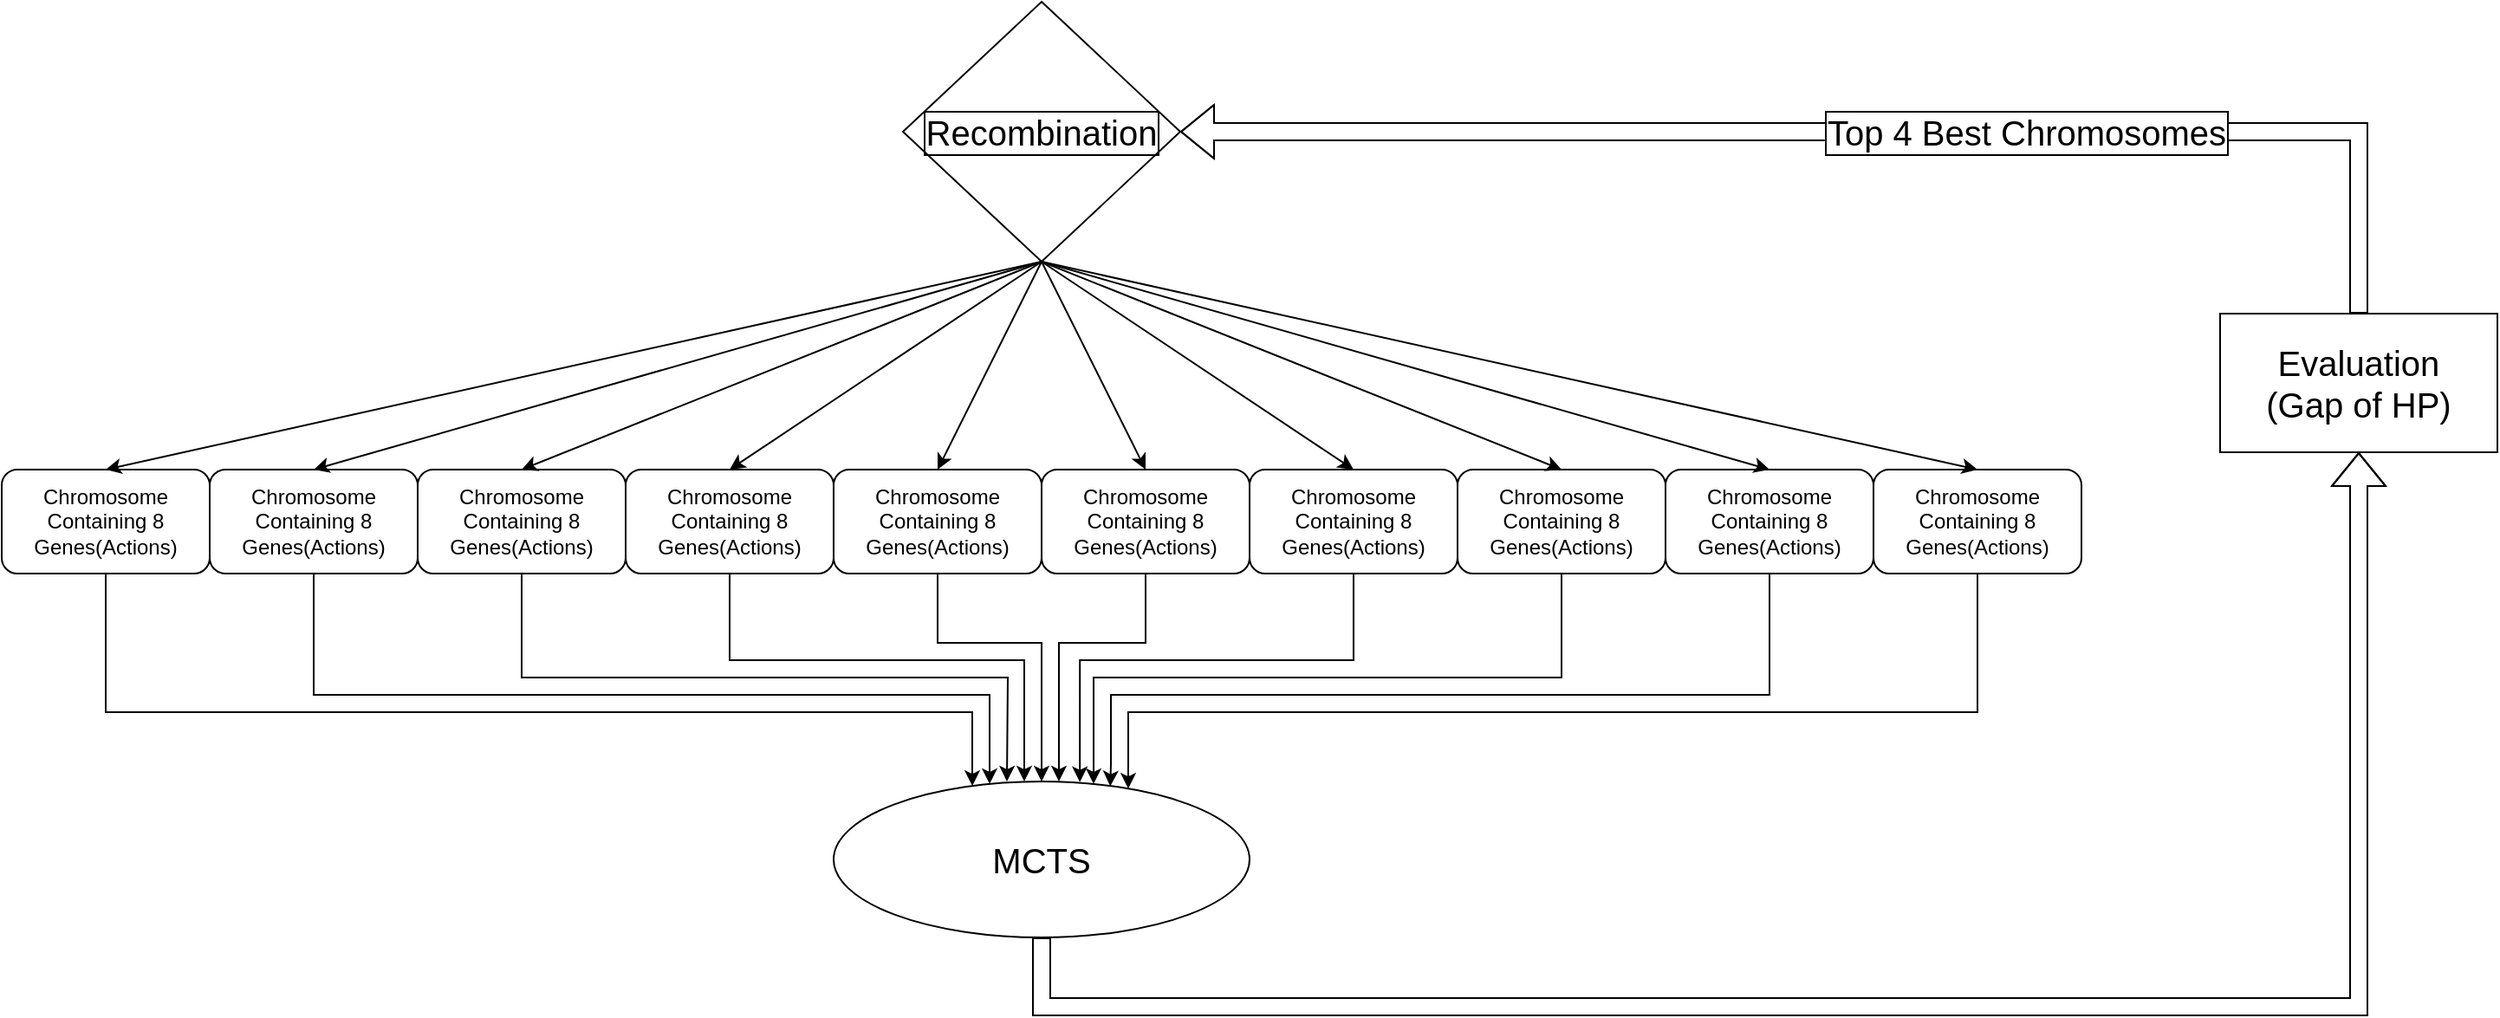 <mxfile version="18.0.6" type="github">
  <diagram id="JtNn5OIixKH10W8FJjkM" name="Page-1">
    <mxGraphModel dx="2062" dy="1122" grid="1" gridSize="10" guides="1" tooltips="1" connect="1" arrows="1" fold="1" page="1" pageScale="1" pageWidth="1100" pageHeight="850" math="0" shadow="0">
      <root>
        <mxCell id="0" />
        <mxCell id="1" parent="0" />
        <mxCell id="seV9uHc-NbIuf_6ZLmV2-3" value="Chromosome Containing 8 Genes(Actions)" style="rounded=1;whiteSpace=wrap;html=1;" vertex="1" parent="1">
          <mxGeometry x="320" y="410" width="120" height="60" as="geometry" />
        </mxCell>
        <mxCell id="seV9uHc-NbIuf_6ZLmV2-17" style="edgeStyle=orthogonalEdgeStyle;rounded=0;orthogonalLoop=1;jettySize=auto;html=1;exitX=0.5;exitY=1;exitDx=0;exitDy=0;" edge="1" parent="1" source="seV9uHc-NbIuf_6ZLmV2-4" target="seV9uHc-NbIuf_6ZLmV2-16">
          <mxGeometry relative="1" as="geometry">
            <Array as="points">
              <mxPoint x="260" y="550" />
              <mxPoint x="760" y="550" />
            </Array>
          </mxGeometry>
        </mxCell>
        <mxCell id="seV9uHc-NbIuf_6ZLmV2-4" value="Chromosome Containing 8 Genes(Actions)" style="rounded=1;whiteSpace=wrap;html=1;" vertex="1" parent="1">
          <mxGeometry x="200" y="410" width="120" height="60" as="geometry" />
        </mxCell>
        <mxCell id="seV9uHc-NbIuf_6ZLmV2-5" value="Chromosome Containing 8 Genes(Actions)" style="rounded=1;whiteSpace=wrap;html=1;" vertex="1" parent="1">
          <mxGeometry x="440" y="410" width="120" height="60" as="geometry" />
        </mxCell>
        <mxCell id="seV9uHc-NbIuf_6ZLmV2-6" value="Chromosome Containing 8 Genes(Actions)" style="rounded=1;whiteSpace=wrap;html=1;" vertex="1" parent="1">
          <mxGeometry x="560" y="410" width="120" height="60" as="geometry" />
        </mxCell>
        <mxCell id="seV9uHc-NbIuf_6ZLmV2-29" style="edgeStyle=orthogonalEdgeStyle;rounded=0;orthogonalLoop=1;jettySize=auto;html=1;exitX=0.5;exitY=1;exitDx=0;exitDy=0;" edge="1" parent="1" source="seV9uHc-NbIuf_6ZLmV2-7" target="seV9uHc-NbIuf_6ZLmV2-16">
          <mxGeometry relative="1" as="geometry">
            <Array as="points">
              <mxPoint x="1340" y="550" />
              <mxPoint x="850" y="550" />
            </Array>
          </mxGeometry>
        </mxCell>
        <mxCell id="seV9uHc-NbIuf_6ZLmV2-7" value="Chromosome Containing 8 Genes(Actions)" style="rounded=1;whiteSpace=wrap;html=1;" vertex="1" parent="1">
          <mxGeometry x="1280" y="410" width="120" height="60" as="geometry" />
        </mxCell>
        <mxCell id="seV9uHc-NbIuf_6ZLmV2-28" style="edgeStyle=orthogonalEdgeStyle;rounded=0;orthogonalLoop=1;jettySize=auto;html=1;exitX=0.5;exitY=1;exitDx=0;exitDy=0;entryX=0.665;entryY=0.031;entryDx=0;entryDy=0;entryPerimeter=0;" edge="1" parent="1" source="seV9uHc-NbIuf_6ZLmV2-8" target="seV9uHc-NbIuf_6ZLmV2-16">
          <mxGeometry relative="1" as="geometry">
            <mxPoint x="840" y="600" as="targetPoint" />
            <Array as="points">
              <mxPoint x="1220" y="540" />
              <mxPoint x="840" y="540" />
              <mxPoint x="840" y="580" />
              <mxPoint x="840" y="580" />
            </Array>
          </mxGeometry>
        </mxCell>
        <mxCell id="seV9uHc-NbIuf_6ZLmV2-8" value="Chromosome Containing 8 Genes(Actions)" style="rounded=1;whiteSpace=wrap;html=1;" vertex="1" parent="1">
          <mxGeometry x="1160" y="410" width="120" height="60" as="geometry" />
        </mxCell>
        <mxCell id="seV9uHc-NbIuf_6ZLmV2-9" value="Chromosome Containing 8 Genes(Actions)" style="rounded=1;whiteSpace=wrap;html=1;" vertex="1" parent="1">
          <mxGeometry x="1040" y="410" width="120" height="60" as="geometry" />
        </mxCell>
        <mxCell id="seV9uHc-NbIuf_6ZLmV2-10" value="Chromosome Containing 8 Genes(Actions)" style="rounded=1;whiteSpace=wrap;html=1;" vertex="1" parent="1">
          <mxGeometry x="920" y="410" width="120" height="60" as="geometry" />
        </mxCell>
        <mxCell id="seV9uHc-NbIuf_6ZLmV2-11" value="Chromosome Containing 8 Genes(Actions)" style="rounded=1;whiteSpace=wrap;html=1;" vertex="1" parent="1">
          <mxGeometry x="800" y="410" width="120" height="60" as="geometry" />
        </mxCell>
        <mxCell id="seV9uHc-NbIuf_6ZLmV2-12" value="Chromosome Containing 8 Genes(Actions)" style="rounded=1;whiteSpace=wrap;html=1;" vertex="1" parent="1">
          <mxGeometry x="680" y="410" width="120" height="60" as="geometry" />
        </mxCell>
        <mxCell id="seV9uHc-NbIuf_6ZLmV2-16" value="&lt;font style=&quot;font-size: 20px;&quot;&gt;MCTS&lt;br&gt;&lt;/font&gt;" style="ellipse;whiteSpace=wrap;html=1;" vertex="1" parent="1">
          <mxGeometry x="680" y="590" width="240" height="90" as="geometry" />
        </mxCell>
        <mxCell id="seV9uHc-NbIuf_6ZLmV2-18" style="edgeStyle=orthogonalEdgeStyle;rounded=0;orthogonalLoop=1;jettySize=auto;html=1;exitX=0.5;exitY=1;exitDx=0;exitDy=0;" edge="1" parent="1" source="seV9uHc-NbIuf_6ZLmV2-3" target="seV9uHc-NbIuf_6ZLmV2-16">
          <mxGeometry relative="1" as="geometry">
            <mxPoint x="270" y="480" as="sourcePoint" />
            <mxPoint x="690" y="680" as="targetPoint" />
            <Array as="points">
              <mxPoint x="380" y="540" />
              <mxPoint x="770" y="540" />
            </Array>
          </mxGeometry>
        </mxCell>
        <mxCell id="seV9uHc-NbIuf_6ZLmV2-19" style="edgeStyle=orthogonalEdgeStyle;rounded=0;orthogonalLoop=1;jettySize=auto;html=1;exitX=0.5;exitY=1;exitDx=0;exitDy=0;entryX=0.5;entryY=0;entryDx=0;entryDy=0;" edge="1" parent="1" source="seV9uHc-NbIuf_6ZLmV2-12" target="seV9uHc-NbIuf_6ZLmV2-16">
          <mxGeometry relative="1" as="geometry">
            <mxPoint x="280" y="490" as="sourcePoint" />
            <mxPoint x="700" y="690" as="targetPoint" />
            <Array as="points">
              <mxPoint x="740" y="510" />
              <mxPoint x="800" y="510" />
            </Array>
          </mxGeometry>
        </mxCell>
        <mxCell id="seV9uHc-NbIuf_6ZLmV2-20" style="edgeStyle=orthogonalEdgeStyle;rounded=0;orthogonalLoop=1;jettySize=auto;html=1;exitX=0.5;exitY=1;exitDx=0;exitDy=0;" edge="1" parent="1" source="seV9uHc-NbIuf_6ZLmV2-6">
          <mxGeometry relative="1" as="geometry">
            <mxPoint x="290" y="500" as="sourcePoint" />
            <mxPoint x="790" y="590" as="targetPoint" />
            <Array as="points">
              <mxPoint x="620" y="520" />
              <mxPoint x="790" y="520" />
              <mxPoint x="790" y="590" />
            </Array>
          </mxGeometry>
        </mxCell>
        <mxCell id="seV9uHc-NbIuf_6ZLmV2-23" style="edgeStyle=orthogonalEdgeStyle;rounded=0;orthogonalLoop=1;jettySize=auto;html=1;exitX=0.5;exitY=1;exitDx=0;exitDy=0;" edge="1" parent="1" source="seV9uHc-NbIuf_6ZLmV2-5">
          <mxGeometry relative="1" as="geometry">
            <mxPoint x="320" y="530" as="sourcePoint" />
            <mxPoint x="780" y="590" as="targetPoint" />
          </mxGeometry>
        </mxCell>
        <mxCell id="seV9uHc-NbIuf_6ZLmV2-25" style="edgeStyle=orthogonalEdgeStyle;rounded=0;orthogonalLoop=1;jettySize=auto;html=1;exitX=0.5;exitY=1;exitDx=0;exitDy=0;" edge="1" parent="1" source="seV9uHc-NbIuf_6ZLmV2-11">
          <mxGeometry relative="1" as="geometry">
            <mxPoint x="750" y="480" as="sourcePoint" />
            <mxPoint x="810" y="590" as="targetPoint" />
            <Array as="points">
              <mxPoint x="860" y="510" />
              <mxPoint x="810" y="510" />
            </Array>
          </mxGeometry>
        </mxCell>
        <mxCell id="seV9uHc-NbIuf_6ZLmV2-26" style="edgeStyle=orthogonalEdgeStyle;rounded=0;orthogonalLoop=1;jettySize=auto;html=1;exitX=0.5;exitY=1;exitDx=0;exitDy=0;entryX=0.592;entryY=0.004;entryDx=0;entryDy=0;entryPerimeter=0;" edge="1" parent="1" source="seV9uHc-NbIuf_6ZLmV2-10" target="seV9uHc-NbIuf_6ZLmV2-16">
          <mxGeometry relative="1" as="geometry">
            <mxPoint x="980" y="490" as="sourcePoint" />
            <mxPoint x="800" y="600" as="targetPoint" />
            <Array as="points">
              <mxPoint x="980" y="520" />
              <mxPoint x="822" y="520" />
            </Array>
          </mxGeometry>
        </mxCell>
        <mxCell id="seV9uHc-NbIuf_6ZLmV2-27" style="edgeStyle=orthogonalEdgeStyle;rounded=0;orthogonalLoop=1;jettySize=auto;html=1;exitX=0.5;exitY=1;exitDx=0;exitDy=0;" edge="1" parent="1" source="seV9uHc-NbIuf_6ZLmV2-9" target="seV9uHc-NbIuf_6ZLmV2-16">
          <mxGeometry relative="1" as="geometry">
            <mxPoint x="990" y="480" as="sourcePoint" />
            <mxPoint x="840" y="570" as="targetPoint" />
            <Array as="points">
              <mxPoint x="1100" y="530" />
              <mxPoint x="830" y="530" />
            </Array>
          </mxGeometry>
        </mxCell>
        <mxCell id="seV9uHc-NbIuf_6ZLmV2-30" value="" style="shape=flexArrow;endArrow=classic;html=1;rounded=0;fontSize=20;exitX=0.5;exitY=1;exitDx=0;exitDy=0;" edge="1" parent="1" source="seV9uHc-NbIuf_6ZLmV2-16">
          <mxGeometry width="50" height="50" relative="1" as="geometry">
            <mxPoint x="670" y="670" as="sourcePoint" />
            <mxPoint x="1560" y="400" as="targetPoint" />
            <Array as="points">
              <mxPoint x="800" y="720" />
              <mxPoint x="1560" y="720" />
            </Array>
          </mxGeometry>
        </mxCell>
        <mxCell id="seV9uHc-NbIuf_6ZLmV2-32" style="edgeStyle=orthogonalEdgeStyle;shape=flexArrow;rounded=0;orthogonalLoop=1;jettySize=auto;html=1;exitX=0.5;exitY=0;exitDx=0;exitDy=0;fontSize=20;" edge="1" parent="1" source="seV9uHc-NbIuf_6ZLmV2-31" target="seV9uHc-NbIuf_6ZLmV2-34">
          <mxGeometry relative="1" as="geometry">
            <mxPoint x="1300" y="120" as="targetPoint" />
            <Array as="points">
              <mxPoint x="1560" y="215" />
            </Array>
          </mxGeometry>
        </mxCell>
        <mxCell id="seV9uHc-NbIuf_6ZLmV2-33" value="Top 4 Best Chromosomes" style="edgeLabel;html=1;align=center;verticalAlign=middle;resizable=0;points=[];fontSize=20;labelBorderColor=default;spacingLeft=2;spacingRight=3;spacingBottom=2;spacingTop=2;" vertex="1" connectable="0" parent="seV9uHc-NbIuf_6ZLmV2-32">
          <mxGeometry x="-0.244" y="-1" relative="1" as="geometry">
            <mxPoint y="1" as="offset" />
          </mxGeometry>
        </mxCell>
        <mxCell id="seV9uHc-NbIuf_6ZLmV2-31" value="Evaluation&lt;br&gt;(Gap of HP)" style="rounded=0;whiteSpace=wrap;html=1;fontSize=20;" vertex="1" parent="1">
          <mxGeometry x="1480" y="320" width="160" height="80" as="geometry" />
        </mxCell>
        <mxCell id="seV9uHc-NbIuf_6ZLmV2-38" style="edgeStyle=none;rounded=0;orthogonalLoop=1;jettySize=auto;html=1;exitX=0.5;exitY=1;exitDx=0;exitDy=0;entryX=0.5;entryY=0;entryDx=0;entryDy=0;fontSize=20;" edge="1" parent="1" source="seV9uHc-NbIuf_6ZLmV2-34" target="seV9uHc-NbIuf_6ZLmV2-4">
          <mxGeometry relative="1" as="geometry" />
        </mxCell>
        <mxCell id="seV9uHc-NbIuf_6ZLmV2-39" style="edgeStyle=none;rounded=0;orthogonalLoop=1;jettySize=auto;html=1;exitX=0.5;exitY=1;exitDx=0;exitDy=0;entryX=0.5;entryY=0;entryDx=0;entryDy=0;fontSize=20;" edge="1" parent="1" source="seV9uHc-NbIuf_6ZLmV2-34" target="seV9uHc-NbIuf_6ZLmV2-3">
          <mxGeometry relative="1" as="geometry" />
        </mxCell>
        <mxCell id="seV9uHc-NbIuf_6ZLmV2-40" style="edgeStyle=none;rounded=0;orthogonalLoop=1;jettySize=auto;html=1;exitX=0.5;exitY=1;exitDx=0;exitDy=0;entryX=0.5;entryY=0;entryDx=0;entryDy=0;fontSize=20;" edge="1" parent="1" source="seV9uHc-NbIuf_6ZLmV2-34" target="seV9uHc-NbIuf_6ZLmV2-5">
          <mxGeometry relative="1" as="geometry" />
        </mxCell>
        <mxCell id="seV9uHc-NbIuf_6ZLmV2-41" style="edgeStyle=none;rounded=0;orthogonalLoop=1;jettySize=auto;html=1;exitX=0.5;exitY=1;exitDx=0;exitDy=0;entryX=0.5;entryY=0;entryDx=0;entryDy=0;fontSize=20;" edge="1" parent="1" source="seV9uHc-NbIuf_6ZLmV2-34" target="seV9uHc-NbIuf_6ZLmV2-6">
          <mxGeometry relative="1" as="geometry" />
        </mxCell>
        <mxCell id="seV9uHc-NbIuf_6ZLmV2-42" style="edgeStyle=none;rounded=0;orthogonalLoop=1;jettySize=auto;html=1;entryX=0.5;entryY=0;entryDx=0;entryDy=0;fontSize=20;" edge="1" parent="1" target="seV9uHc-NbIuf_6ZLmV2-12">
          <mxGeometry relative="1" as="geometry">
            <mxPoint x="740" y="410" as="sourcePoint" />
          </mxGeometry>
        </mxCell>
        <mxCell id="seV9uHc-NbIuf_6ZLmV2-43" style="edgeStyle=none;rounded=0;orthogonalLoop=1;jettySize=auto;html=1;exitX=0.5;exitY=1;exitDx=0;exitDy=0;entryX=0.5;entryY=0;entryDx=0;entryDy=0;fontSize=20;" edge="1" parent="1" source="seV9uHc-NbIuf_6ZLmV2-34" target="seV9uHc-NbIuf_6ZLmV2-12">
          <mxGeometry relative="1" as="geometry" />
        </mxCell>
        <mxCell id="seV9uHc-NbIuf_6ZLmV2-44" style="edgeStyle=none;rounded=0;orthogonalLoop=1;jettySize=auto;html=1;exitX=0.5;exitY=1;exitDx=0;exitDy=0;entryX=0.5;entryY=0;entryDx=0;entryDy=0;fontSize=20;" edge="1" parent="1" source="seV9uHc-NbIuf_6ZLmV2-34" target="seV9uHc-NbIuf_6ZLmV2-11">
          <mxGeometry relative="1" as="geometry" />
        </mxCell>
        <mxCell id="seV9uHc-NbIuf_6ZLmV2-45" style="edgeStyle=none;rounded=0;orthogonalLoop=1;jettySize=auto;html=1;exitX=0.5;exitY=1;exitDx=0;exitDy=0;entryX=0.5;entryY=0;entryDx=0;entryDy=0;fontSize=20;" edge="1" parent="1" source="seV9uHc-NbIuf_6ZLmV2-34" target="seV9uHc-NbIuf_6ZLmV2-10">
          <mxGeometry relative="1" as="geometry" />
        </mxCell>
        <mxCell id="seV9uHc-NbIuf_6ZLmV2-46" style="edgeStyle=none;rounded=0;orthogonalLoop=1;jettySize=auto;html=1;exitX=0.5;exitY=1;exitDx=0;exitDy=0;entryX=0.5;entryY=0;entryDx=0;entryDy=0;fontSize=20;" edge="1" parent="1" source="seV9uHc-NbIuf_6ZLmV2-34" target="seV9uHc-NbIuf_6ZLmV2-9">
          <mxGeometry relative="1" as="geometry" />
        </mxCell>
        <mxCell id="seV9uHc-NbIuf_6ZLmV2-47" style="edgeStyle=none;rounded=0;orthogonalLoop=1;jettySize=auto;html=1;exitX=0.5;exitY=1;exitDx=0;exitDy=0;entryX=0.5;entryY=0;entryDx=0;entryDy=0;fontSize=20;" edge="1" parent="1" source="seV9uHc-NbIuf_6ZLmV2-34" target="seV9uHc-NbIuf_6ZLmV2-8">
          <mxGeometry relative="1" as="geometry" />
        </mxCell>
        <mxCell id="seV9uHc-NbIuf_6ZLmV2-48" style="edgeStyle=none;rounded=0;orthogonalLoop=1;jettySize=auto;html=1;exitX=0.5;exitY=1;exitDx=0;exitDy=0;entryX=0.5;entryY=0;entryDx=0;entryDy=0;fontSize=20;" edge="1" parent="1" source="seV9uHc-NbIuf_6ZLmV2-34" target="seV9uHc-NbIuf_6ZLmV2-7">
          <mxGeometry relative="1" as="geometry" />
        </mxCell>
        <mxCell id="seV9uHc-NbIuf_6ZLmV2-34" value="Recombination" style="rhombus;whiteSpace=wrap;html=1;labelBorderColor=default;fontSize=20;" vertex="1" parent="1">
          <mxGeometry x="720" y="140" width="160" height="150" as="geometry" />
        </mxCell>
        <mxCell id="seV9uHc-NbIuf_6ZLmV2-49" style="edgeStyle=none;rounded=0;orthogonalLoop=1;jettySize=auto;html=1;exitX=0;exitY=1;exitDx=0;exitDy=0;fontSize=20;" edge="1" parent="1" source="seV9uHc-NbIuf_6ZLmV2-34" target="seV9uHc-NbIuf_6ZLmV2-34">
          <mxGeometry relative="1" as="geometry" />
        </mxCell>
      </root>
    </mxGraphModel>
  </diagram>
</mxfile>
